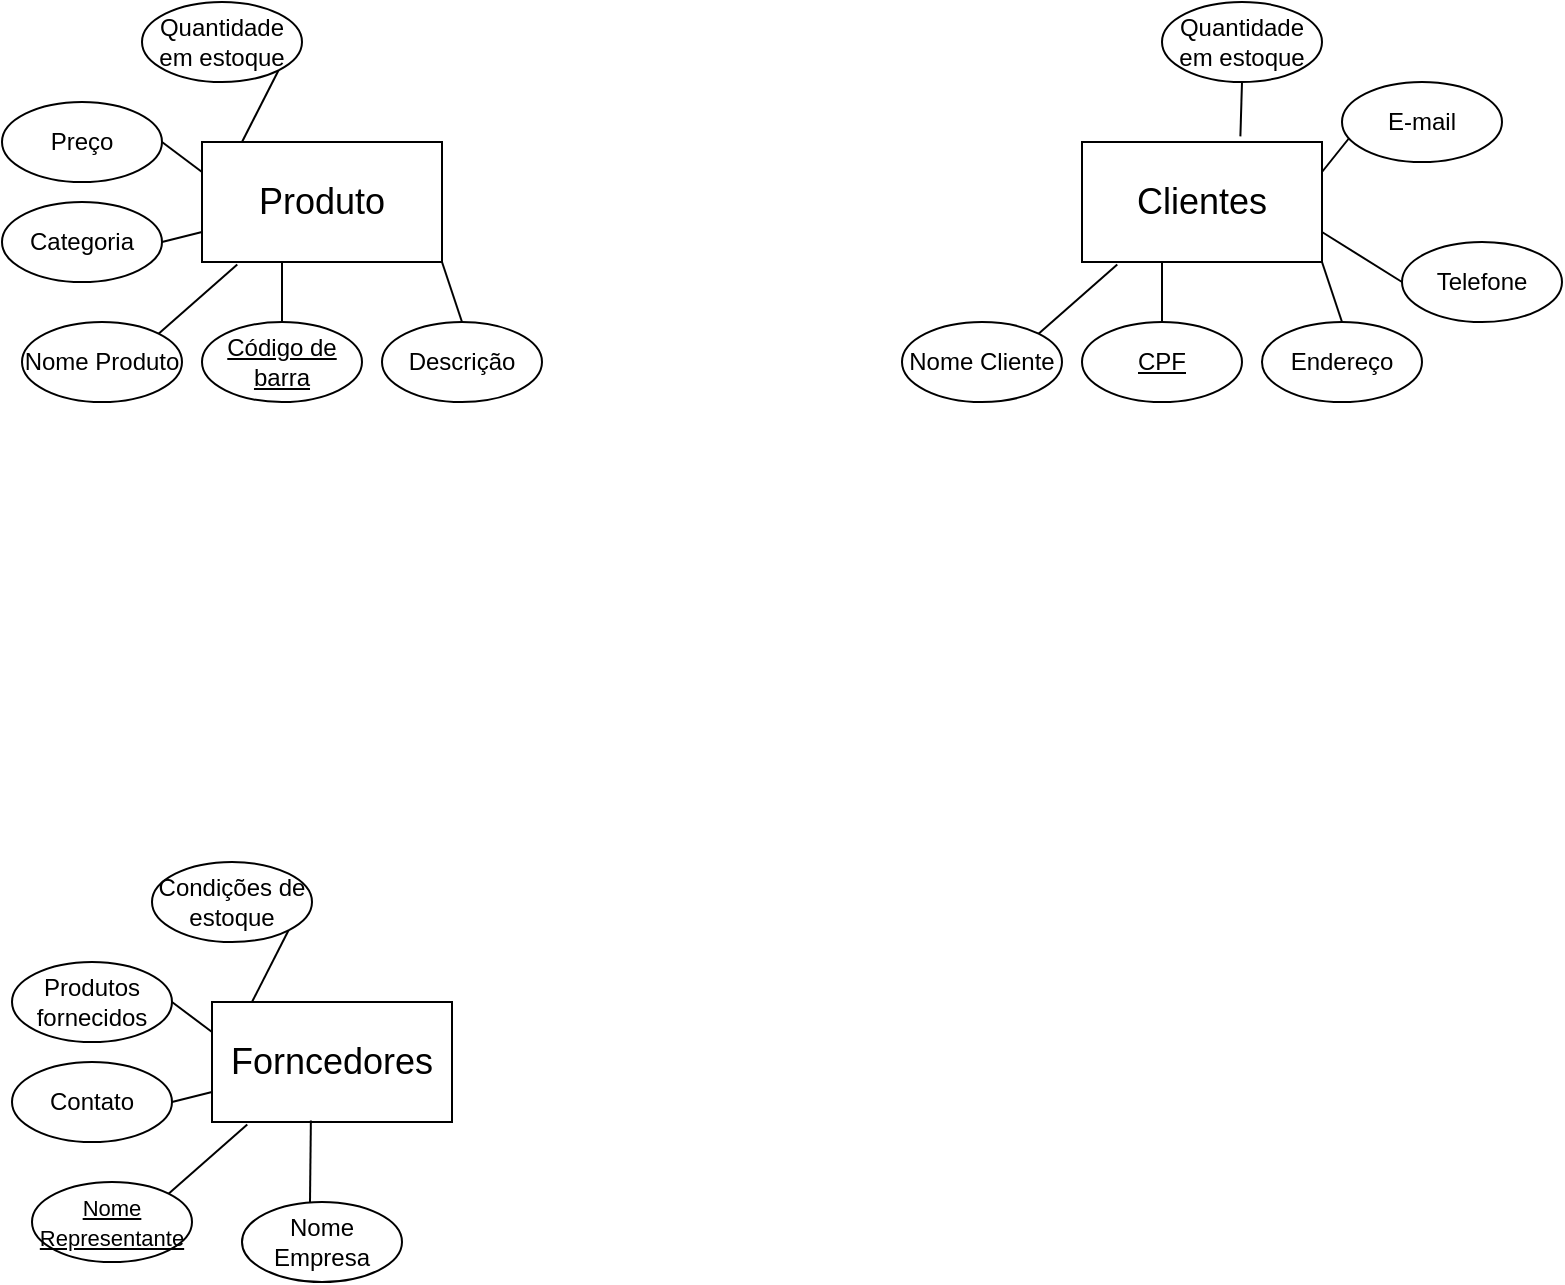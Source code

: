 <mxfile version="21.7.4" type="github">
  <diagram id="R2lEEEUBdFMjLlhIrx00" name="Page-1">
    <mxGraphModel dx="1900" dy="1642" grid="1" gridSize="10" guides="1" tooltips="1" connect="1" arrows="1" fold="1" page="1" pageScale="1" pageWidth="850" pageHeight="1100" math="0" shadow="0" extFonts="Permanent Marker^https://fonts.googleapis.com/css?family=Permanent+Marker">
      <root>
        <mxCell id="0" />
        <mxCell id="1" parent="0" />
        <mxCell id="u0Waulj6cbrL7kYw__7z-2" value="&lt;font style=&quot;font-size: 18px;&quot;&gt;Produto&lt;/font&gt;" style="rounded=0;whiteSpace=wrap;html=1;" vertex="1" parent="1">
          <mxGeometry x="40" y="40" width="120" height="60" as="geometry" />
        </mxCell>
        <mxCell id="u0Waulj6cbrL7kYw__7z-3" value="&lt;span style=&quot;font-weight: normal;&quot;&gt;Nome Produto&lt;/span&gt;" style="ellipse;whiteSpace=wrap;html=1;fontStyle=1" vertex="1" parent="1">
          <mxGeometry x="-50" y="130" width="80" height="40" as="geometry" />
        </mxCell>
        <mxCell id="u0Waulj6cbrL7kYw__7z-4" value="&lt;u&gt;Código de barra&lt;/u&gt;" style="ellipse;whiteSpace=wrap;html=1;" vertex="1" parent="1">
          <mxGeometry x="40" y="130" width="80" height="40" as="geometry" />
        </mxCell>
        <mxCell id="u0Waulj6cbrL7kYw__7z-5" value="Descrição" style="ellipse;whiteSpace=wrap;html=1;" vertex="1" parent="1">
          <mxGeometry x="130" y="130" width="80" height="40" as="geometry" />
        </mxCell>
        <mxCell id="u0Waulj6cbrL7kYw__7z-6" value="&lt;span style=&quot;font-weight: normal;&quot;&gt;Categoria&lt;/span&gt;" style="ellipse;whiteSpace=wrap;html=1;fontStyle=1" vertex="1" parent="1">
          <mxGeometry x="-60" y="70" width="80" height="40" as="geometry" />
        </mxCell>
        <mxCell id="u0Waulj6cbrL7kYw__7z-7" value="&lt;span style=&quot;font-weight: normal;&quot;&gt;Preço&lt;/span&gt;" style="ellipse;whiteSpace=wrap;html=1;fontStyle=1" vertex="1" parent="1">
          <mxGeometry x="-60" y="20" width="80" height="40" as="geometry" />
        </mxCell>
        <mxCell id="u0Waulj6cbrL7kYw__7z-8" value="&lt;span style=&quot;font-weight: normal;&quot;&gt;Quantidade em estoque&lt;/span&gt;" style="ellipse;whiteSpace=wrap;html=1;fontStyle=1" vertex="1" parent="1">
          <mxGeometry x="10" y="-30" width="80" height="40" as="geometry" />
        </mxCell>
        <mxCell id="u0Waulj6cbrL7kYw__7z-9" value="" style="endArrow=none;html=1;rounded=0;entryX=1;entryY=1;entryDx=0;entryDy=0;" edge="1" parent="1" target="u0Waulj6cbrL7kYw__7z-2">
          <mxGeometry width="50" height="50" relative="1" as="geometry">
            <mxPoint x="170" y="130" as="sourcePoint" />
            <mxPoint x="220" y="80" as="targetPoint" />
          </mxGeometry>
        </mxCell>
        <mxCell id="u0Waulj6cbrL7kYw__7z-10" value="" style="endArrow=none;html=1;rounded=0;exitX=0.5;exitY=0;exitDx=0;exitDy=0;" edge="1" parent="1" source="u0Waulj6cbrL7kYw__7z-4">
          <mxGeometry width="50" height="50" relative="1" as="geometry">
            <mxPoint x="180" y="140" as="sourcePoint" />
            <mxPoint x="80" y="100" as="targetPoint" />
          </mxGeometry>
        </mxCell>
        <mxCell id="u0Waulj6cbrL7kYw__7z-11" value="" style="endArrow=none;html=1;rounded=0;exitX=1;exitY=0;exitDx=0;exitDy=0;entryX=0.147;entryY=1.02;entryDx=0;entryDy=0;entryPerimeter=0;" edge="1" parent="1" source="u0Waulj6cbrL7kYw__7z-3" target="u0Waulj6cbrL7kYw__7z-2">
          <mxGeometry width="50" height="50" relative="1" as="geometry">
            <mxPoint x="90" y="140" as="sourcePoint" />
            <mxPoint x="90" y="110" as="targetPoint" />
          </mxGeometry>
        </mxCell>
        <mxCell id="u0Waulj6cbrL7kYw__7z-12" value="" style="endArrow=none;html=1;rounded=0;exitX=1;exitY=0.5;exitDx=0;exitDy=0;entryX=0;entryY=0.75;entryDx=0;entryDy=0;" edge="1" parent="1" source="u0Waulj6cbrL7kYw__7z-6" target="u0Waulj6cbrL7kYw__7z-2">
          <mxGeometry width="50" height="50" relative="1" as="geometry">
            <mxPoint x="28" y="146" as="sourcePoint" />
            <mxPoint x="68" y="111" as="targetPoint" />
          </mxGeometry>
        </mxCell>
        <mxCell id="u0Waulj6cbrL7kYw__7z-13" value="" style="endArrow=none;html=1;rounded=0;entryX=0;entryY=0.25;entryDx=0;entryDy=0;exitX=1;exitY=0.5;exitDx=0;exitDy=0;" edge="1" parent="1" source="u0Waulj6cbrL7kYw__7z-7" target="u0Waulj6cbrL7kYw__7z-2">
          <mxGeometry width="50" height="50" relative="1" as="geometry">
            <mxPoint x="30" y="80" as="sourcePoint" />
            <mxPoint x="50" y="95" as="targetPoint" />
          </mxGeometry>
        </mxCell>
        <mxCell id="u0Waulj6cbrL7kYw__7z-14" value="" style="endArrow=none;html=1;rounded=0;entryX=1;entryY=1;entryDx=0;entryDy=0;" edge="1" parent="1" target="u0Waulj6cbrL7kYw__7z-8">
          <mxGeometry width="50" height="50" relative="1" as="geometry">
            <mxPoint x="60" y="40" as="sourcePoint" />
            <mxPoint x="110" y="-10" as="targetPoint" />
            <Array as="points" />
          </mxGeometry>
        </mxCell>
        <mxCell id="u0Waulj6cbrL7kYw__7z-16" value="&lt;font style=&quot;font-size: 18px;&quot;&gt;Clientes&lt;/font&gt;" style="rounded=0;whiteSpace=wrap;html=1;" vertex="1" parent="1">
          <mxGeometry x="480" y="40" width="120" height="60" as="geometry" />
        </mxCell>
        <mxCell id="u0Waulj6cbrL7kYw__7z-17" value="&lt;span style=&quot;font-weight: normal;&quot;&gt;Nome Cliente&lt;/span&gt;" style="ellipse;whiteSpace=wrap;html=1;fontStyle=1" vertex="1" parent="1">
          <mxGeometry x="390" y="130" width="80" height="40" as="geometry" />
        </mxCell>
        <mxCell id="u0Waulj6cbrL7kYw__7z-18" value="&lt;u&gt;CPF&lt;/u&gt;" style="ellipse;whiteSpace=wrap;html=1;" vertex="1" parent="1">
          <mxGeometry x="480" y="130" width="80" height="40" as="geometry" />
        </mxCell>
        <mxCell id="u0Waulj6cbrL7kYw__7z-19" value="Endereço" style="ellipse;whiteSpace=wrap;html=1;" vertex="1" parent="1">
          <mxGeometry x="570" y="130" width="80" height="40" as="geometry" />
        </mxCell>
        <mxCell id="u0Waulj6cbrL7kYw__7z-20" value="&lt;span style=&quot;font-weight: normal;&quot;&gt;Telefone&lt;/span&gt;" style="ellipse;whiteSpace=wrap;html=1;fontStyle=1" vertex="1" parent="1">
          <mxGeometry x="640" y="90" width="80" height="40" as="geometry" />
        </mxCell>
        <mxCell id="u0Waulj6cbrL7kYw__7z-21" value="&lt;span style=&quot;font-weight: normal;&quot;&gt;E-mail&lt;/span&gt;" style="ellipse;whiteSpace=wrap;html=1;fontStyle=1" vertex="1" parent="1">
          <mxGeometry x="610" y="10" width="80" height="40" as="geometry" />
        </mxCell>
        <mxCell id="u0Waulj6cbrL7kYw__7z-22" value="&lt;span style=&quot;font-weight: normal;&quot;&gt;Quantidade em estoque&lt;/span&gt;" style="ellipse;whiteSpace=wrap;html=1;fontStyle=1" vertex="1" parent="1">
          <mxGeometry x="520" y="-30" width="80" height="40" as="geometry" />
        </mxCell>
        <mxCell id="u0Waulj6cbrL7kYw__7z-23" value="" style="endArrow=none;html=1;rounded=0;entryX=1;entryY=1;entryDx=0;entryDy=0;" edge="1" parent="1" target="u0Waulj6cbrL7kYw__7z-16">
          <mxGeometry width="50" height="50" relative="1" as="geometry">
            <mxPoint x="610" y="130" as="sourcePoint" />
            <mxPoint x="660" y="80" as="targetPoint" />
          </mxGeometry>
        </mxCell>
        <mxCell id="u0Waulj6cbrL7kYw__7z-24" value="" style="endArrow=none;html=1;rounded=0;exitX=0.5;exitY=0;exitDx=0;exitDy=0;" edge="1" parent="1" source="u0Waulj6cbrL7kYw__7z-18">
          <mxGeometry width="50" height="50" relative="1" as="geometry">
            <mxPoint x="620" y="140" as="sourcePoint" />
            <mxPoint x="520" y="100" as="targetPoint" />
          </mxGeometry>
        </mxCell>
        <mxCell id="u0Waulj6cbrL7kYw__7z-25" value="" style="endArrow=none;html=1;rounded=0;exitX=1;exitY=0;exitDx=0;exitDy=0;entryX=0.147;entryY=1.02;entryDx=0;entryDy=0;entryPerimeter=0;" edge="1" parent="1" source="u0Waulj6cbrL7kYw__7z-17" target="u0Waulj6cbrL7kYw__7z-16">
          <mxGeometry width="50" height="50" relative="1" as="geometry">
            <mxPoint x="530" y="140" as="sourcePoint" />
            <mxPoint x="530" y="110" as="targetPoint" />
          </mxGeometry>
        </mxCell>
        <mxCell id="u0Waulj6cbrL7kYw__7z-26" value="" style="endArrow=none;html=1;rounded=0;exitX=0;exitY=0.5;exitDx=0;exitDy=0;entryX=1;entryY=0.75;entryDx=0;entryDy=0;" edge="1" parent="1" source="u0Waulj6cbrL7kYw__7z-20" target="u0Waulj6cbrL7kYw__7z-16">
          <mxGeometry width="50" height="50" relative="1" as="geometry">
            <mxPoint x="468" y="146" as="sourcePoint" />
            <mxPoint x="508" y="111" as="targetPoint" />
          </mxGeometry>
        </mxCell>
        <mxCell id="u0Waulj6cbrL7kYw__7z-27" value="" style="endArrow=none;html=1;rounded=0;exitX=0.045;exitY=0.7;exitDx=0;exitDy=0;exitPerimeter=0;entryX=1;entryY=0.25;entryDx=0;entryDy=0;" edge="1" parent="1" source="u0Waulj6cbrL7kYw__7z-21" target="u0Waulj6cbrL7kYw__7z-16">
          <mxGeometry width="50" height="50" relative="1" as="geometry">
            <mxPoint x="700" y="70" as="sourcePoint" />
            <mxPoint x="720" y="60" as="targetPoint" />
            <Array as="points" />
          </mxGeometry>
        </mxCell>
        <mxCell id="u0Waulj6cbrL7kYw__7z-28" value="" style="endArrow=none;html=1;rounded=0;entryX=0.5;entryY=1;entryDx=0;entryDy=0;exitX=0.66;exitY=-0.047;exitDx=0;exitDy=0;exitPerimeter=0;" edge="1" parent="1" target="u0Waulj6cbrL7kYw__7z-22" source="u0Waulj6cbrL7kYw__7z-16">
          <mxGeometry width="50" height="50" relative="1" as="geometry">
            <mxPoint x="640" y="40" as="sourcePoint" />
            <mxPoint x="620" y="-10" as="targetPoint" />
            <Array as="points" />
          </mxGeometry>
        </mxCell>
        <mxCell id="u0Waulj6cbrL7kYw__7z-29" value="&lt;font style=&quot;font-size: 18px;&quot;&gt;Forncedores&lt;/font&gt;" style="rounded=0;whiteSpace=wrap;html=1;" vertex="1" parent="1">
          <mxGeometry x="45" y="470" width="120" height="60" as="geometry" />
        </mxCell>
        <mxCell id="u0Waulj6cbrL7kYw__7z-30" value="&lt;span style=&quot;font-weight: normal;&quot;&gt;&lt;font style=&quot;font-size: 11px;&quot;&gt;&lt;u&gt;Nome Representante&lt;/u&gt;&lt;/font&gt;&lt;/span&gt;" style="ellipse;whiteSpace=wrap;html=1;fontStyle=1" vertex="1" parent="1">
          <mxGeometry x="-45" y="560" width="80" height="40" as="geometry" />
        </mxCell>
        <mxCell id="u0Waulj6cbrL7kYw__7z-32" value="Nome Empresa" style="ellipse;whiteSpace=wrap;html=1;" vertex="1" parent="1">
          <mxGeometry x="60" y="570" width="80" height="40" as="geometry" />
        </mxCell>
        <mxCell id="u0Waulj6cbrL7kYw__7z-33" value="&lt;span style=&quot;font-weight: normal;&quot;&gt;Contato&lt;/span&gt;" style="ellipse;whiteSpace=wrap;html=1;fontStyle=1" vertex="1" parent="1">
          <mxGeometry x="-55" y="500" width="80" height="40" as="geometry" />
        </mxCell>
        <mxCell id="u0Waulj6cbrL7kYw__7z-34" value="&lt;span style=&quot;font-weight: normal;&quot;&gt;Produtos fornecidos&lt;/span&gt;" style="ellipse;whiteSpace=wrap;html=1;fontStyle=1" vertex="1" parent="1">
          <mxGeometry x="-55" y="450" width="80" height="40" as="geometry" />
        </mxCell>
        <mxCell id="u0Waulj6cbrL7kYw__7z-35" value="&lt;span style=&quot;font-weight: normal;&quot;&gt;Condições de estoque&lt;/span&gt;" style="ellipse;whiteSpace=wrap;html=1;fontStyle=1" vertex="1" parent="1">
          <mxGeometry x="15" y="400" width="80" height="40" as="geometry" />
        </mxCell>
        <mxCell id="u0Waulj6cbrL7kYw__7z-36" value="" style="endArrow=none;html=1;rounded=0;entryX=0.412;entryY=0.987;entryDx=0;entryDy=0;entryPerimeter=0;" edge="1" parent="1" target="u0Waulj6cbrL7kYw__7z-29">
          <mxGeometry width="50" height="50" relative="1" as="geometry">
            <mxPoint x="94" y="570" as="sourcePoint" />
            <mxPoint x="90" y="530" as="targetPoint" />
            <Array as="points" />
          </mxGeometry>
        </mxCell>
        <mxCell id="u0Waulj6cbrL7kYw__7z-38" value="" style="endArrow=none;html=1;rounded=0;exitX=1;exitY=0;exitDx=0;exitDy=0;entryX=0.147;entryY=1.02;entryDx=0;entryDy=0;entryPerimeter=0;" edge="1" parent="1" source="u0Waulj6cbrL7kYw__7z-30" target="u0Waulj6cbrL7kYw__7z-29">
          <mxGeometry width="50" height="50" relative="1" as="geometry">
            <mxPoint x="95" y="570" as="sourcePoint" />
            <mxPoint x="95" y="540" as="targetPoint" />
          </mxGeometry>
        </mxCell>
        <mxCell id="u0Waulj6cbrL7kYw__7z-39" value="" style="endArrow=none;html=1;rounded=0;exitX=1;exitY=0.5;exitDx=0;exitDy=0;entryX=0;entryY=0.75;entryDx=0;entryDy=0;" edge="1" parent="1" source="u0Waulj6cbrL7kYw__7z-33" target="u0Waulj6cbrL7kYw__7z-29">
          <mxGeometry width="50" height="50" relative="1" as="geometry">
            <mxPoint x="33" y="576" as="sourcePoint" />
            <mxPoint x="73" y="541" as="targetPoint" />
          </mxGeometry>
        </mxCell>
        <mxCell id="u0Waulj6cbrL7kYw__7z-40" value="" style="endArrow=none;html=1;rounded=0;entryX=0;entryY=0.25;entryDx=0;entryDy=0;exitX=1;exitY=0.5;exitDx=0;exitDy=0;" edge="1" parent="1" source="u0Waulj6cbrL7kYw__7z-34" target="u0Waulj6cbrL7kYw__7z-29">
          <mxGeometry width="50" height="50" relative="1" as="geometry">
            <mxPoint x="35" y="510" as="sourcePoint" />
            <mxPoint x="55" y="525" as="targetPoint" />
          </mxGeometry>
        </mxCell>
        <mxCell id="u0Waulj6cbrL7kYw__7z-41" value="" style="endArrow=none;html=1;rounded=0;entryX=1;entryY=1;entryDx=0;entryDy=0;" edge="1" parent="1" target="u0Waulj6cbrL7kYw__7z-35">
          <mxGeometry width="50" height="50" relative="1" as="geometry">
            <mxPoint x="65" y="470" as="sourcePoint" />
            <mxPoint x="115" y="420" as="targetPoint" />
            <Array as="points" />
          </mxGeometry>
        </mxCell>
      </root>
    </mxGraphModel>
  </diagram>
</mxfile>
